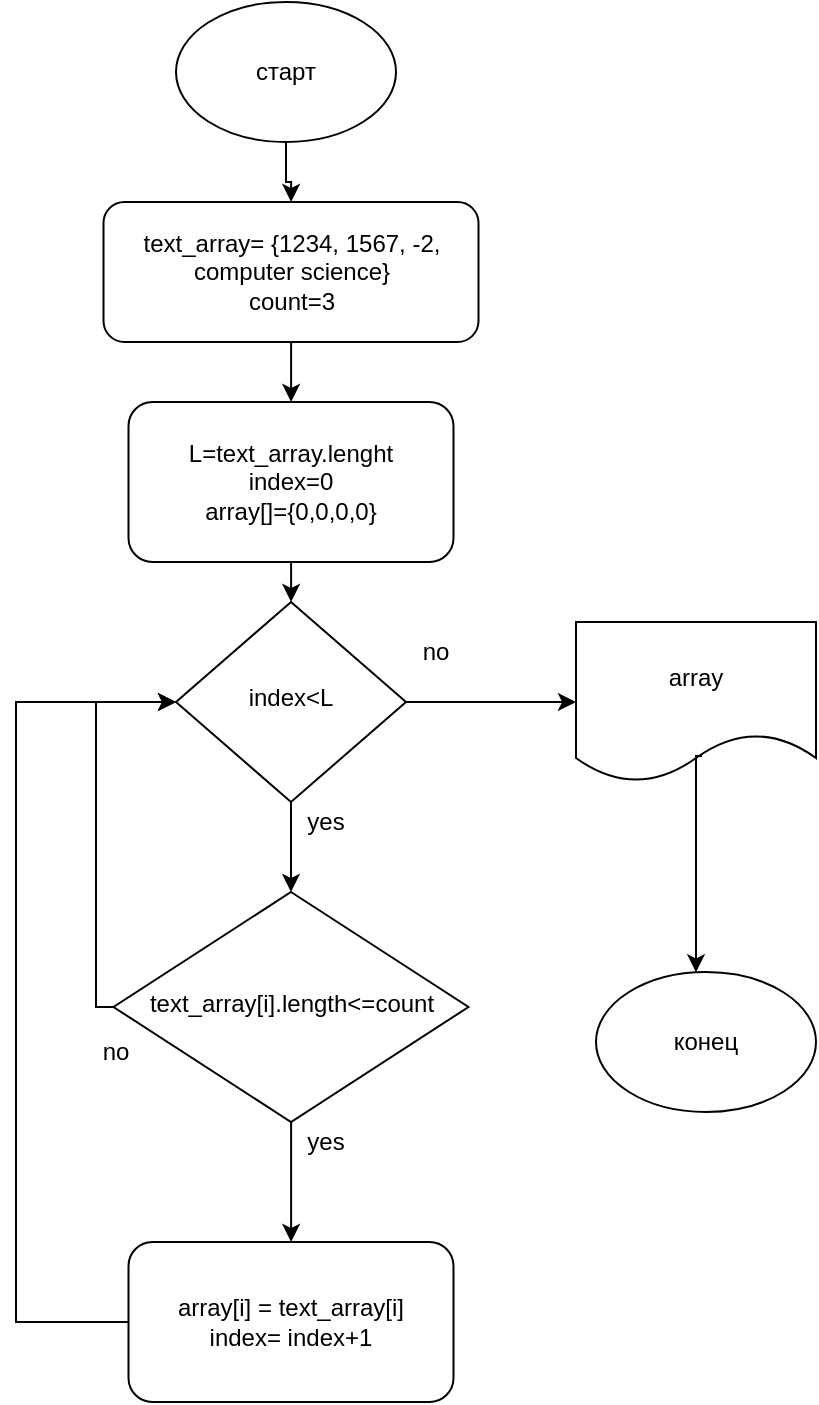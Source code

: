 <mxfile version="20.8.16" type="device"><diagram id="C5RBs43oDa-KdzZeNtuy" name="Page-1"><mxGraphModel dx="1674" dy="844" grid="1" gridSize="10" guides="1" tooltips="1" connect="1" arrows="1" fold="1" page="1" pageScale="1" pageWidth="827" pageHeight="1169" math="0" shadow="0"><root><mxCell id="WIyWlLk6GJQsqaUBKTNV-0"/><mxCell id="WIyWlLk6GJQsqaUBKTNV-1" parent="WIyWlLk6GJQsqaUBKTNV-0"/><mxCell id="tRcVGrQj-yTps4lIONLu-2" value="" style="edgeStyle=orthogonalEdgeStyle;rounded=0;orthogonalLoop=1;jettySize=auto;html=1;" parent="WIyWlLk6GJQsqaUBKTNV-1" source="WIyWlLk6GJQsqaUBKTNV-10" target="wGHyB3l1F8G19BZemyUp-6" edge="1"><mxGeometry relative="1" as="geometry"/></mxCell><mxCell id="tRcVGrQj-yTps4lIONLu-22" style="edgeStyle=orthogonalEdgeStyle;rounded=0;orthogonalLoop=1;jettySize=auto;html=1;entryX=0.5;entryY=0;entryDx=0;entryDy=0;" parent="WIyWlLk6GJQsqaUBKTNV-1" source="WIyWlLk6GJQsqaUBKTNV-10" target="tRcVGrQj-yTps4lIONLu-3" edge="1"><mxGeometry relative="1" as="geometry"/></mxCell><mxCell id="WIyWlLk6GJQsqaUBKTNV-10" value="index&amp;lt;L" style="rhombus;whiteSpace=wrap;html=1;shadow=0;fontFamily=Helvetica;fontSize=12;align=center;strokeWidth=1;spacing=6;spacingTop=-4;" parent="WIyWlLk6GJQsqaUBKTNV-1" vertex="1"><mxGeometry x="540" y="300" width="115" height="100" as="geometry"/></mxCell><mxCell id="nMLN5V9JHV_UvMMk9IDc-1" value="" style="edgeStyle=orthogonalEdgeStyle;rounded=0;orthogonalLoop=1;jettySize=auto;html=1;startArrow=none;" parent="WIyWlLk6GJQsqaUBKTNV-1" source="CLLixBjM-3QfeHZxGmZ2-1" target="WIyWlLk6GJQsqaUBKTNV-10" edge="1"><mxGeometry relative="1" as="geometry"/></mxCell><mxCell id="CLLixBjM-3QfeHZxGmZ2-3" value="" style="edgeStyle=orthogonalEdgeStyle;rounded=0;orthogonalLoop=1;jettySize=auto;html=1;" edge="1" parent="WIyWlLk6GJQsqaUBKTNV-1" source="wGHyB3l1F8G19BZemyUp-2" target="CLLixBjM-3QfeHZxGmZ2-1"><mxGeometry relative="1" as="geometry"/></mxCell><mxCell id="wGHyB3l1F8G19BZemyUp-2" value="text_array= {1234, 1567, -2, computer science}&lt;br&gt;count=3" style="whiteSpace=wrap;html=1;rounded=1;glass=0;strokeWidth=1;shadow=0;fontFamily=Helvetica;fontSize=12;fontColor=default;align=center;strokeColor=default;fillColor=default;" parent="WIyWlLk6GJQsqaUBKTNV-1" vertex="1"><mxGeometry x="503.75" y="100" width="187.5" height="70" as="geometry"/></mxCell><mxCell id="wGHyB3l1F8G19BZemyUp-8" value="" style="edgeStyle=orthogonalEdgeStyle;rounded=0;orthogonalLoop=1;jettySize=auto;html=1;" parent="WIyWlLk6GJQsqaUBKTNV-1" source="wGHyB3l1F8G19BZemyUp-4" target="wGHyB3l1F8G19BZemyUp-2" edge="1"><mxGeometry relative="1" as="geometry"/></mxCell><mxCell id="wGHyB3l1F8G19BZemyUp-4" value="старт" style="ellipse;whiteSpace=wrap;html=1;" parent="WIyWlLk6GJQsqaUBKTNV-1" vertex="1"><mxGeometry x="540" width="110" height="70" as="geometry"/></mxCell><mxCell id="wGHyB3l1F8G19BZemyUp-5" value="конец" style="ellipse;whiteSpace=wrap;html=1;" parent="WIyWlLk6GJQsqaUBKTNV-1" vertex="1"><mxGeometry x="750" y="485" width="110" height="70" as="geometry"/></mxCell><mxCell id="wGHyB3l1F8G19BZemyUp-6" value="array" style="shape=document;whiteSpace=wrap;html=1;boundedLbl=1;" parent="WIyWlLk6GJQsqaUBKTNV-1" vertex="1"><mxGeometry x="740" y="310" width="120" height="80" as="geometry"/></mxCell><mxCell id="wGHyB3l1F8G19BZemyUp-25" value="yes" style="text;html=1;strokeColor=none;fillColor=none;align=center;verticalAlign=middle;whiteSpace=wrap;rounded=0;" parent="WIyWlLk6GJQsqaUBKTNV-1" vertex="1"><mxGeometry x="585" y="395" width="60" height="30" as="geometry"/></mxCell><mxCell id="wGHyB3l1F8G19BZemyUp-26" style="edgeStyle=orthogonalEdgeStyle;rounded=0;orthogonalLoop=1;jettySize=auto;html=1;exitX=0.5;exitY=1;exitDx=0;exitDy=0;" parent="WIyWlLk6GJQsqaUBKTNV-1" source="wGHyB3l1F8G19BZemyUp-25" target="wGHyB3l1F8G19BZemyUp-25" edge="1"><mxGeometry relative="1" as="geometry"/></mxCell><mxCell id="wGHyB3l1F8G19BZemyUp-32" value="" style="edgeStyle=orthogonalEdgeStyle;rounded=0;orthogonalLoop=1;jettySize=auto;html=1;exitX=0.525;exitY=0.838;exitDx=0;exitDy=0;exitPerimeter=0;" parent="WIyWlLk6GJQsqaUBKTNV-1" source="wGHyB3l1F8G19BZemyUp-6" target="wGHyB3l1F8G19BZemyUp-5" edge="1"><mxGeometry relative="1" as="geometry"><mxPoint x="870" y="410" as="sourcePoint"/><Array as="points"><mxPoint x="800" y="377"/></Array></mxGeometry></mxCell><mxCell id="wGHyB3l1F8G19BZemyUp-44" value="no" style="text;html=1;strokeColor=none;fillColor=none;align=center;verticalAlign=middle;whiteSpace=wrap;rounded=0;" parent="WIyWlLk6GJQsqaUBKTNV-1" vertex="1"><mxGeometry x="640" y="310" width="60" height="30" as="geometry"/></mxCell><mxCell id="tRcVGrQj-yTps4lIONLu-11" value="" style="edgeStyle=orthogonalEdgeStyle;rounded=0;orthogonalLoop=1;jettySize=auto;html=1;" parent="WIyWlLk6GJQsqaUBKTNV-1" source="tRcVGrQj-yTps4lIONLu-3" target="wGHyB3l1F8G19BZemyUp-15" edge="1"><mxGeometry relative="1" as="geometry"><Array as="points"><mxPoint x="598" y="570"/><mxPoint x="598" y="570"/></Array></mxGeometry></mxCell><mxCell id="tRcVGrQj-yTps4lIONLu-3" value="text_array[i].length&amp;lt;=count" style="rhombus;whiteSpace=wrap;html=1;shadow=0;fontFamily=Helvetica;fontSize=12;align=center;strokeWidth=1;spacing=6;spacingTop=-4;" parent="WIyWlLk6GJQsqaUBKTNV-1" vertex="1"><mxGeometry x="508.75" y="445" width="177.5" height="115" as="geometry"/></mxCell><mxCell id="tRcVGrQj-yTps4lIONLu-13" style="edgeStyle=orthogonalEdgeStyle;rounded=0;orthogonalLoop=1;jettySize=auto;html=1;entryX=0;entryY=0.5;entryDx=0;entryDy=0;exitX=0;exitY=0.5;exitDx=0;exitDy=0;" parent="WIyWlLk6GJQsqaUBKTNV-1" source="wGHyB3l1F8G19BZemyUp-15" target="WIyWlLk6GJQsqaUBKTNV-10" edge="1"><mxGeometry relative="1" as="geometry"><Array as="points"><mxPoint x="460" y="660"/><mxPoint x="460" y="350"/></Array><mxPoint x="525" y="780" as="sourcePoint"/></mxGeometry></mxCell><mxCell id="wGHyB3l1F8G19BZemyUp-15" value="array[i] = text_array[i]&lt;br&gt;index= index+1" style="rounded=1;whiteSpace=wrap;html=1;fontSize=12;glass=0;strokeWidth=1;shadow=0;" parent="WIyWlLk6GJQsqaUBKTNV-1" vertex="1"><mxGeometry x="516.25" y="620" width="162.5" height="80" as="geometry"/></mxCell><mxCell id="tRcVGrQj-yTps4lIONLu-18" value="no" style="text;html=1;strokeColor=none;fillColor=none;align=center;verticalAlign=middle;whiteSpace=wrap;rounded=0;" parent="WIyWlLk6GJQsqaUBKTNV-1" vertex="1"><mxGeometry x="480" y="510" width="60" height="30" as="geometry"/></mxCell><mxCell id="tRcVGrQj-yTps4lIONLu-19" value="yes" style="text;html=1;strokeColor=none;fillColor=none;align=center;verticalAlign=middle;whiteSpace=wrap;rounded=0;" parent="WIyWlLk6GJQsqaUBKTNV-1" vertex="1"><mxGeometry x="585" y="555" width="60" height="30" as="geometry"/></mxCell><mxCell id="tRcVGrQj-yTps4lIONLu-35" style="edgeStyle=orthogonalEdgeStyle;rounded=0;orthogonalLoop=1;jettySize=auto;html=1;entryX=0;entryY=0.5;entryDx=0;entryDy=0;" parent="WIyWlLk6GJQsqaUBKTNV-1" source="tRcVGrQj-yTps4lIONLu-3" target="WIyWlLk6GJQsqaUBKTNV-10" edge="1"><mxGeometry relative="1" as="geometry"><Array as="points"><mxPoint x="500" y="503"/><mxPoint x="500" y="350"/></Array><mxPoint x="870" y="600" as="sourcePoint"/><mxPoint x="520" y="370" as="targetPoint"/></mxGeometry></mxCell><mxCell id="CLLixBjM-3QfeHZxGmZ2-1" value="L=text_array.lenght&lt;br style=&quot;border-color: var(--border-color);&quot;&gt;index=0&lt;br style=&quot;border-color: var(--border-color);&quot;&gt;array[]={0,0,0,0}" style="rounded=1;whiteSpace=wrap;html=1;fontSize=12;glass=0;strokeWidth=1;shadow=0;" vertex="1" parent="WIyWlLk6GJQsqaUBKTNV-1"><mxGeometry x="516.25" y="200" width="162.5" height="80" as="geometry"/></mxCell></root></mxGraphModel></diagram></mxfile>